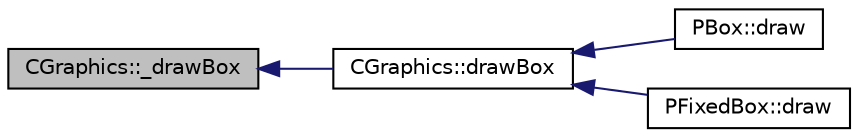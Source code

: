 digraph "CGraphics::_drawBox"
{
 // INTERACTIVE_SVG=YES
  edge [fontname="Helvetica",fontsize="10",labelfontname="Helvetica",labelfontsize="10"];
  node [fontname="Helvetica",fontsize="10",shape=record];
  rankdir="LR";
  Node1 [label="CGraphics::_drawBox",height=0.2,width=0.4,color="black", fillcolor="grey75", style="filled", fontcolor="black"];
  Node1 -> Node2 [dir="back",color="midnightblue",fontsize="10",style="solid",fontname="Helvetica"];
  Node2 [label="CGraphics::drawBox",height=0.2,width=0.4,color="black", fillcolor="white", style="filled",URL="$dc/d90/class_c_graphics.html#a99310b88ff47054e8697f511d3c0b78c"];
  Node2 -> Node3 [dir="back",color="midnightblue",fontsize="10",style="solid",fontname="Helvetica"];
  Node3 [label="PBox::draw",height=0.2,width=0.4,color="black", fillcolor="white", style="filled",URL="$db/d7a/class_p_box.html#a48b3e2aef27de324990eda1a34fd2872"];
  Node2 -> Node4 [dir="back",color="midnightblue",fontsize="10",style="solid",fontname="Helvetica"];
  Node4 [label="PFixedBox::draw",height=0.2,width=0.4,color="black", fillcolor="white", style="filled",URL="$d6/d5f/class_p_fixed_box.html#a47cd79e15e6ac232e662a06e5fa7190c"];
}
